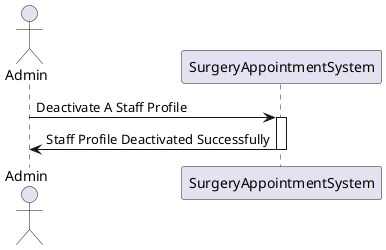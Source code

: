 ﻿@startuml
actor Admin
participant SurgeryAppointmentSystem

Admin -> SurgeryAppointmentSystem : Deactivate A Staff Profile
activate SurgeryAppointmentSystem

SurgeryAppointmentSystem -> Admin : Staff Profile Deactivated Successfully
deactivate SurgeryAppointmentSystem

@enduml
